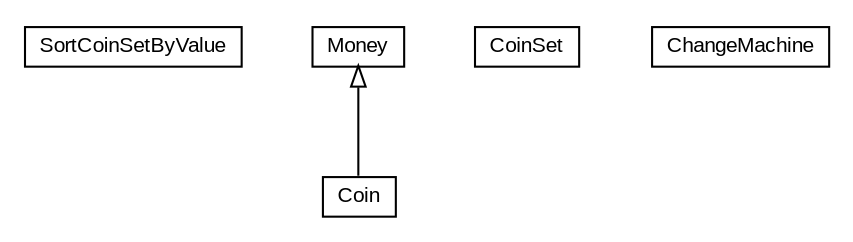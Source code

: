 #!/usr/local/bin/dot
#
# Class diagram 
# Generated by UMLGraph version R5_6 (http://www.umlgraph.org/)
#

digraph G {
	edge [fontname="arial",fontsize=10,labelfontname="arial",labelfontsize=10];
	node [fontname="arial",fontsize=10,shape=plaintext];
	nodesep=0.25;
	ranksep=0.5;
	// java_oo.changemachine.SortCoinSetByValue
	c67 [label=<<table title="java_oo.changemachine.SortCoinSetByValue" border="0" cellborder="1" cellspacing="0" cellpadding="2" port="p" href="./SortCoinSetByValue.html">
		<tr><td><table border="0" cellspacing="0" cellpadding="1">
<tr><td align="center" balign="center"> SortCoinSetByValue </td></tr>
		</table></td></tr>
		</table>>, URL="./SortCoinSetByValue.html", fontname="arial", fontcolor="black", fontsize=10.0];
	// java_oo.changemachine.Money
	c68 [label=<<table title="java_oo.changemachine.Money" border="0" cellborder="1" cellspacing="0" cellpadding="2" port="p" href="./Money.html">
		<tr><td><table border="0" cellspacing="0" cellpadding="1">
<tr><td align="center" balign="center"> Money </td></tr>
		</table></td></tr>
		</table>>, URL="./Money.html", fontname="arial", fontcolor="black", fontsize=10.0];
	// java_oo.changemachine.CoinSet
	c69 [label=<<table title="java_oo.changemachine.CoinSet" border="0" cellborder="1" cellspacing="0" cellpadding="2" port="p" href="./CoinSet.html">
		<tr><td><table border="0" cellspacing="0" cellpadding="1">
<tr><td align="center" balign="center"> CoinSet </td></tr>
		</table></td></tr>
		</table>>, URL="./CoinSet.html", fontname="arial", fontcolor="black", fontsize=10.0];
	// java_oo.changemachine.Coin
	c70 [label=<<table title="java_oo.changemachine.Coin" border="0" cellborder="1" cellspacing="0" cellpadding="2" port="p" href="./Coin.html">
		<tr><td><table border="0" cellspacing="0" cellpadding="1">
<tr><td align="center" balign="center"> Coin </td></tr>
		</table></td></tr>
		</table>>, URL="./Coin.html", fontname="arial", fontcolor="black", fontsize=10.0];
	// java_oo.changemachine.ChangeMachine
	c71 [label=<<table title="java_oo.changemachine.ChangeMachine" border="0" cellborder="1" cellspacing="0" cellpadding="2" port="p" href="./ChangeMachine.html">
		<tr><td><table border="0" cellspacing="0" cellpadding="1">
<tr><td align="center" balign="center"> ChangeMachine </td></tr>
		</table></td></tr>
		</table>>, URL="./ChangeMachine.html", fontname="arial", fontcolor="black", fontsize=10.0];
	//java_oo.changemachine.Coin extends java_oo.changemachine.Money
	c68:p -> c70:p [dir=back,arrowtail=empty];
}


